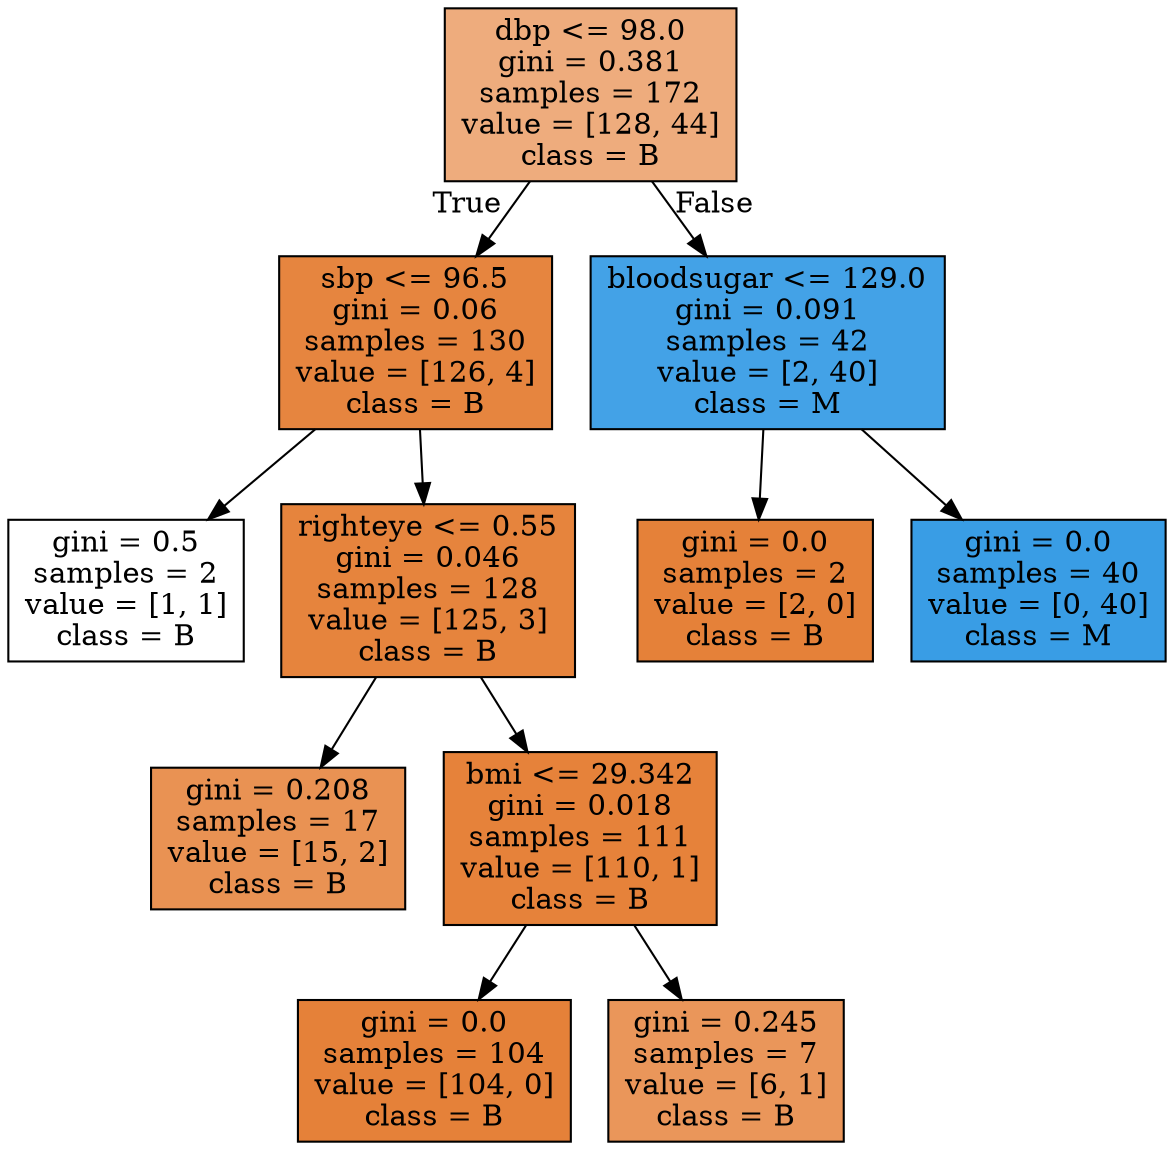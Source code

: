 digraph Tree {
node [shape=box, style="filled", color="black"] ;
0 [label="dbp <= 98.0\ngini = 0.381\nsamples = 172\nvalue = [128, 44]\nclass = B", fillcolor="#e58139a7"] ;
1 [label="sbp <= 96.5\ngini = 0.06\nsamples = 130\nvalue = [126, 4]\nclass = B", fillcolor="#e58139f7"] ;
0 -> 1 [labeldistance=2.5, labelangle=45, headlabel="True"] ;
2 [label="gini = 0.5\nsamples = 2\nvalue = [1, 1]\nclass = B", fillcolor="#e5813900"] ;
1 -> 2 ;
3 [label="righteye <= 0.55\ngini = 0.046\nsamples = 128\nvalue = [125, 3]\nclass = B", fillcolor="#e58139f9"] ;
1 -> 3 ;
4 [label="gini = 0.208\nsamples = 17\nvalue = [15, 2]\nclass = B", fillcolor="#e58139dd"] ;
3 -> 4 ;
5 [label="bmi <= 29.342\ngini = 0.018\nsamples = 111\nvalue = [110, 1]\nclass = B", fillcolor="#e58139fd"] ;
3 -> 5 ;
6 [label="gini = 0.0\nsamples = 104\nvalue = [104, 0]\nclass = B", fillcolor="#e58139ff"] ;
5 -> 6 ;
7 [label="gini = 0.245\nsamples = 7\nvalue = [6, 1]\nclass = B", fillcolor="#e58139d4"] ;
5 -> 7 ;
8 [label="bloodsugar <= 129.0\ngini = 0.091\nsamples = 42\nvalue = [2, 40]\nclass = M", fillcolor="#399de5f2"] ;
0 -> 8 [labeldistance=2.5, labelangle=-45, headlabel="False"] ;
9 [label="gini = 0.0\nsamples = 2\nvalue = [2, 0]\nclass = B", fillcolor="#e58139ff"] ;
8 -> 9 ;
10 [label="gini = 0.0\nsamples = 40\nvalue = [0, 40]\nclass = M", fillcolor="#399de5ff"] ;
8 -> 10 ;
}